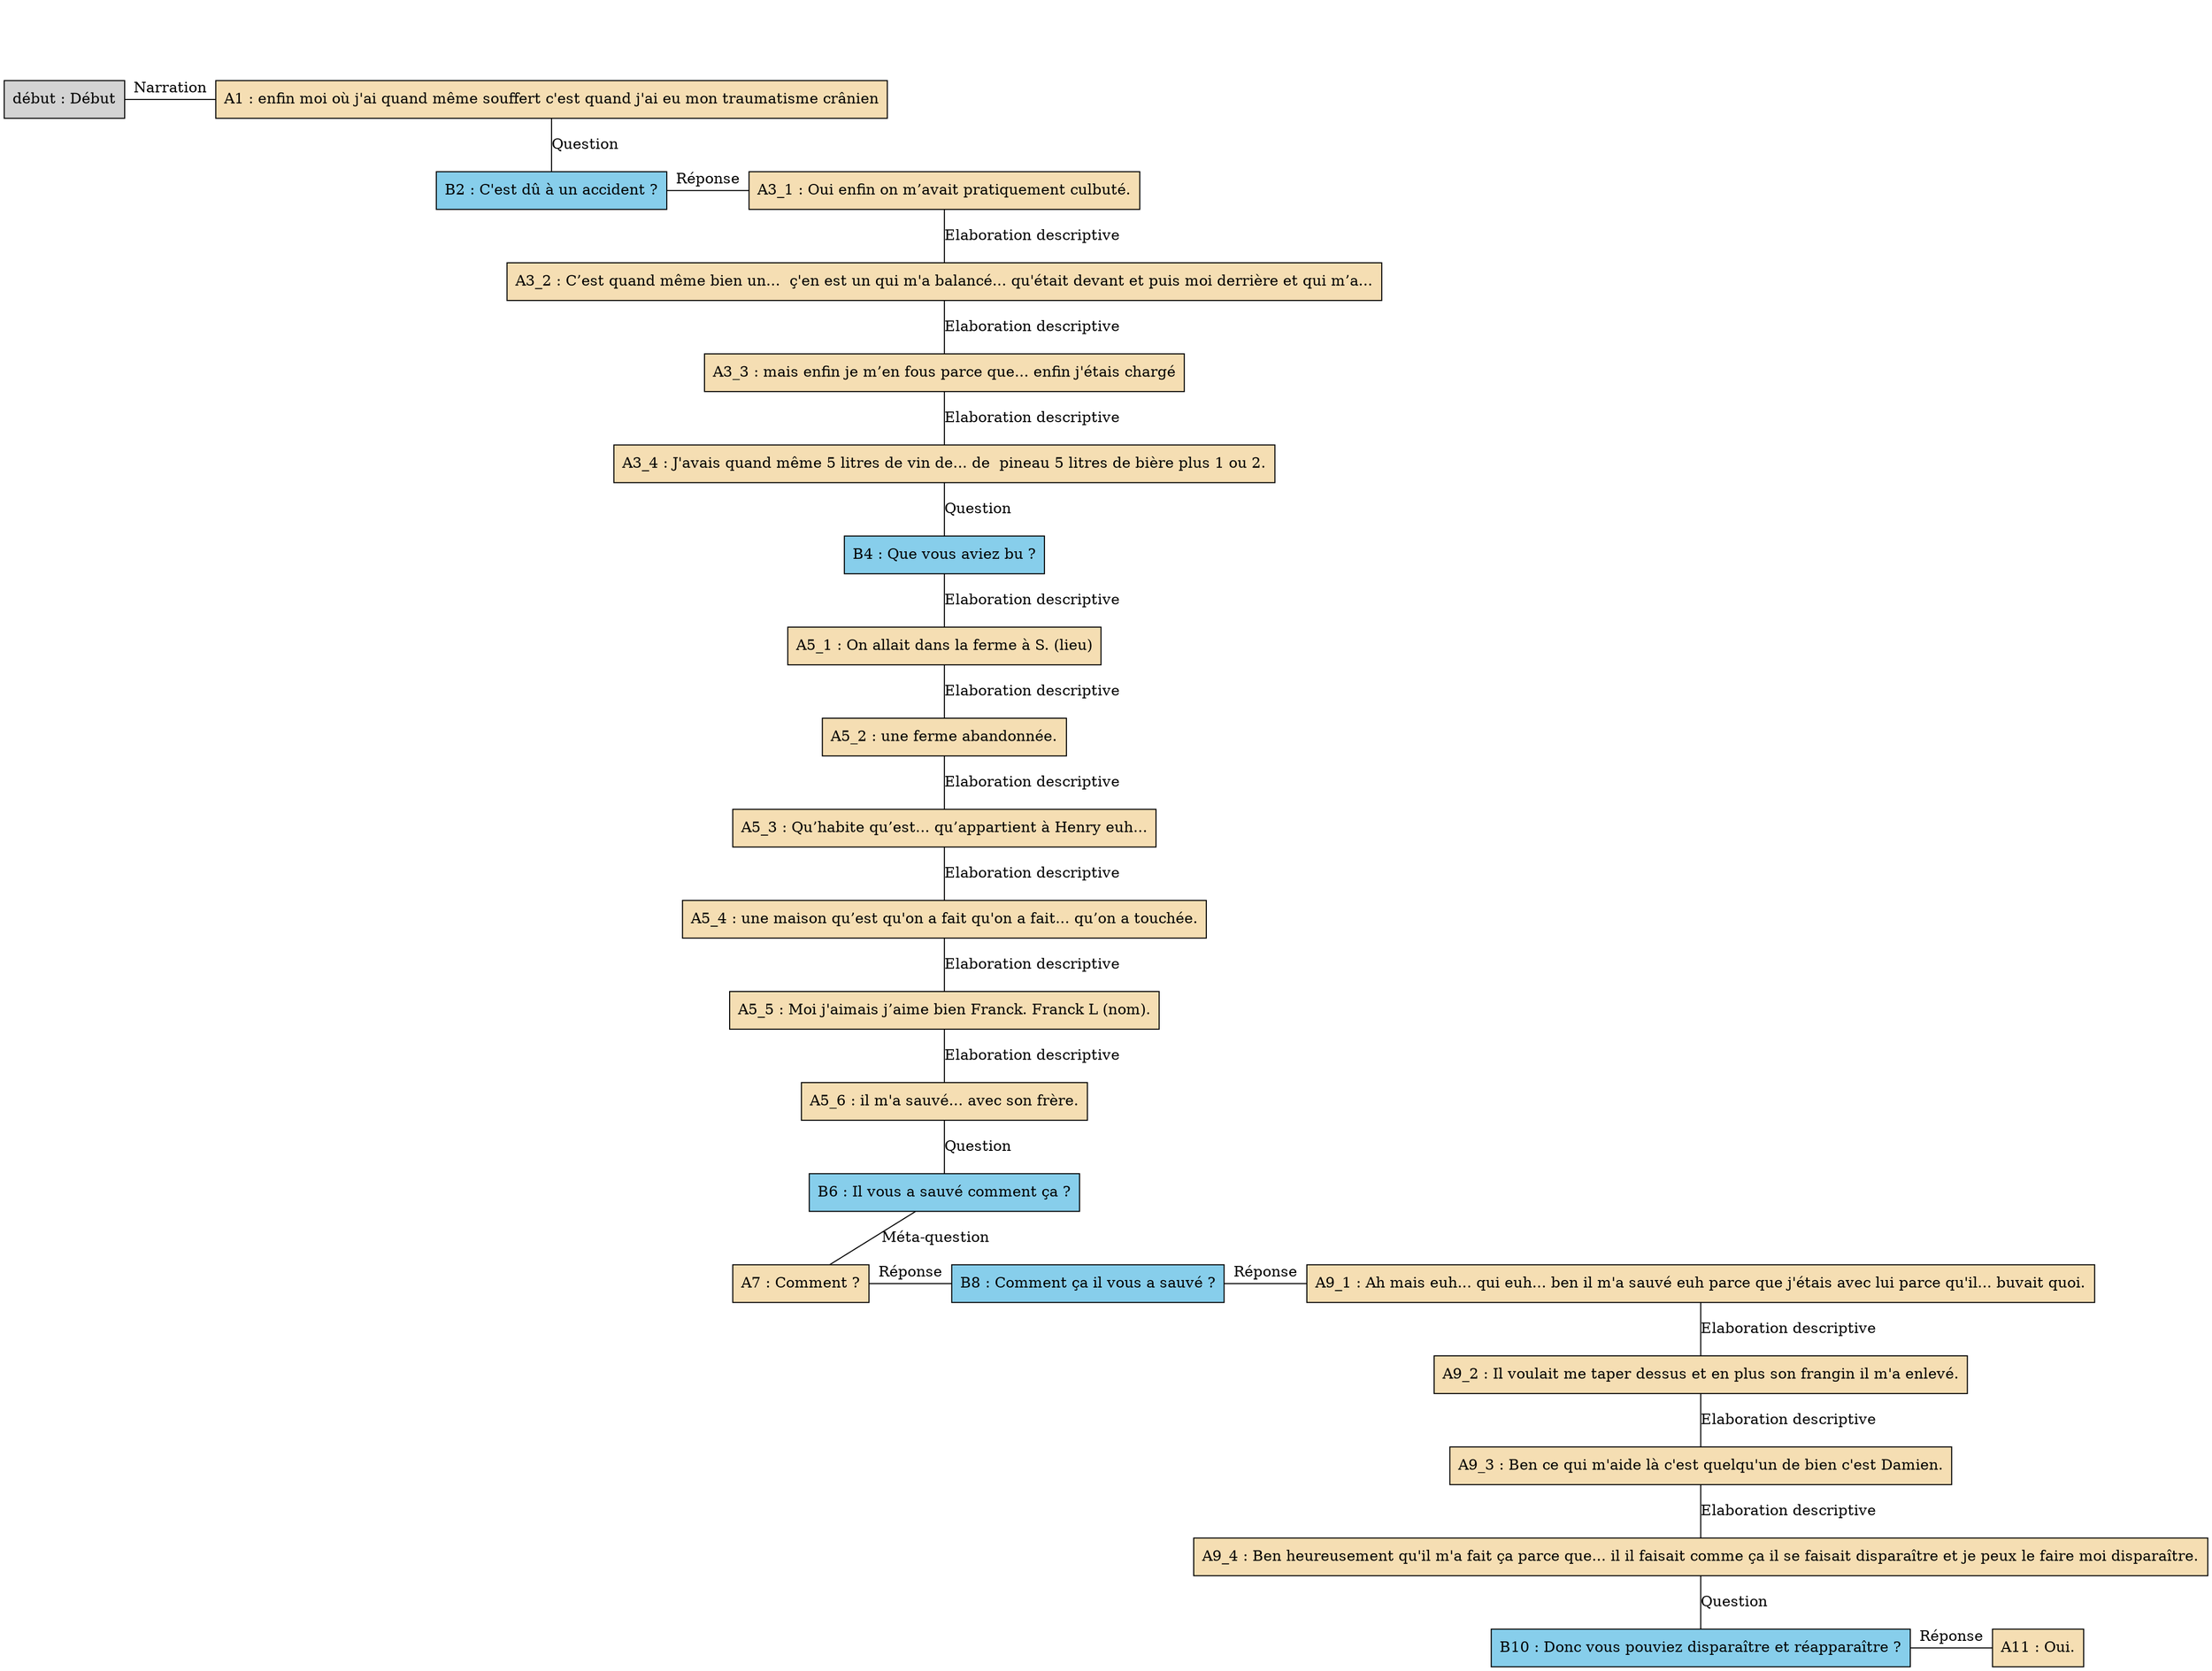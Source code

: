 digraph "Sauveur_-_E13" {
	node [shape=box style=filled]
	newrank=true
	zero [style=invis]
	"début" [label="début : Début"]
	A1 [label="A1 : enfin moi où j'ai quand même souffert c'est quand j'ai eu mon traumatisme crânien" fillcolor=wheat]
	B2 [label="B2 : C'est dû à un accident ?" fillcolor=skyblue]
	A3_1 [label="A3_1 : Oui enfin on m’avait pratiquement culbuté." fillcolor=wheat]
	A3_2 [label="A3_2 : C’est quand même bien un...  ç'en est un qui m'a balancé... qu'était devant et puis moi derrière et qui m’a..." fillcolor=wheat]
	A3_3 [label="A3_3 : mais enfin je m’en fous parce que... enfin j'étais chargé" fillcolor=wheat]
	A3_4 [label="A3_4 : J'avais quand même 5 litres de vin de... de  pineau 5 litres de bière plus 1 ou 2." fillcolor=wheat]
	B4 [label="B4 : Que vous aviez bu ?" fillcolor=skyblue]
	A5_1 [label="A5_1 : On allait dans la ferme à S. (lieu)" fillcolor=wheat]
	A5_2 [label="A5_2 : une ferme abandonnée." fillcolor=wheat]
	A5_3 [label="A5_3 : Qu’habite qu’est... qu’appartient à Henry euh..." fillcolor=wheat]
	A5_4 [label="A5_4 : une maison qu’est qu'on a fait qu'on a fait... qu’on a touchée." fillcolor=wheat]
	A5_5 [label="A5_5 : Moi j'aimais j’aime bien Franck. Franck L (nom)." fillcolor=wheat]
	A5_6 [label="A5_6 : il m'a sauvé... avec son frère." fillcolor=wheat]
	B6 [label="B6 : Il vous a sauvé comment ça ?" fillcolor=skyblue]
	A7 [label="A7 : Comment ?" fillcolor=wheat]
	B8 [label="B8 : Comment ça il vous a sauvé ?" fillcolor=skyblue]
	A9_1 [label="A9_1 : Ah mais euh... qui euh... ben il m'a sauvé euh parce que j'étais avec lui parce qu'il... buvait quoi." fillcolor=wheat]
	A9_2 [label="A9_2 : Il voulait me taper dessus et en plus son frangin il m'a enlevé." fillcolor=wheat]
	A9_3 [label="A9_3 : Ben ce qui m'aide là c'est quelqu'un de bien c'est Damien." fillcolor=wheat]
	A9_4 [label="A9_4 : Ben heureusement qu'il m'a fait ça parce que... il il faisait comme ça il se faisait disparaître et je peux le faire moi disparaître." fillcolor=wheat]
	B10 [label="B10 : Donc vous pouviez disparaître et réapparaître ?" fillcolor=skyblue]
	A11 [label="A11 : Oui." fillcolor=wheat]
	zero -> "début" [label="" style=invis]
	zero -> A1 [style=invis weight=1]
	"début" -> A1 [label=Narration constraint=false dir=none]
	A1 -> B2 [label=Question dir=none weight=2]
	A1 -> A3_1 [style=invis weight=1]
	B2 -> A3_1 [label="Réponse" constraint=false dir=none]
	A3_1 -> A3_2 [label="Elaboration descriptive" dir=none weight=2]
	A3_2 -> A3_3 [label="Elaboration descriptive" dir=none weight=2]
	A3_3 -> A3_4 [label="Elaboration descriptive" dir=none weight=2]
	A3_4 -> B4 [label=Question dir=none weight=2]
	B4 -> A5_1 [label="Elaboration descriptive" dir=none weight=2]
	A5_1 -> A5_2 [label="Elaboration descriptive" dir=none weight=2]
	A5_2 -> A5_3 [label="Elaboration descriptive" dir=none weight=2]
	A5_3 -> A5_4 [label="Elaboration descriptive" dir=none weight=2]
	A5_4 -> A5_5 [label="Elaboration descriptive" dir=none weight=2]
	A5_5 -> A5_6 [label="Elaboration descriptive" dir=none weight=2]
	A5_6 -> B6 [label=Question dir=none weight=2]
	B6 -> A7 [label="Méta-question" dir=none weight=2]
	B6 -> B8 [style=invis weight=1]
	A7 -> B8 [label="Réponse" constraint=false dir=none]
	B6 -> A9_1 [style=invis weight=1]
	B8 -> A9_1 [label="Réponse" constraint=false dir=none]
	A9_1 -> A9_2 [label="Elaboration descriptive" dir=none weight=2]
	A9_2 -> A9_3 [label="Elaboration descriptive" dir=none weight=2]
	A9_3 -> A9_4 [label="Elaboration descriptive" dir=none weight=2]
	A9_4 -> B10 [label=Question dir=none weight=2]
	A9_4 -> A11 [style=invis weight=1]
	B10 -> A11 [label="Réponse" constraint=false dir=none]
}
